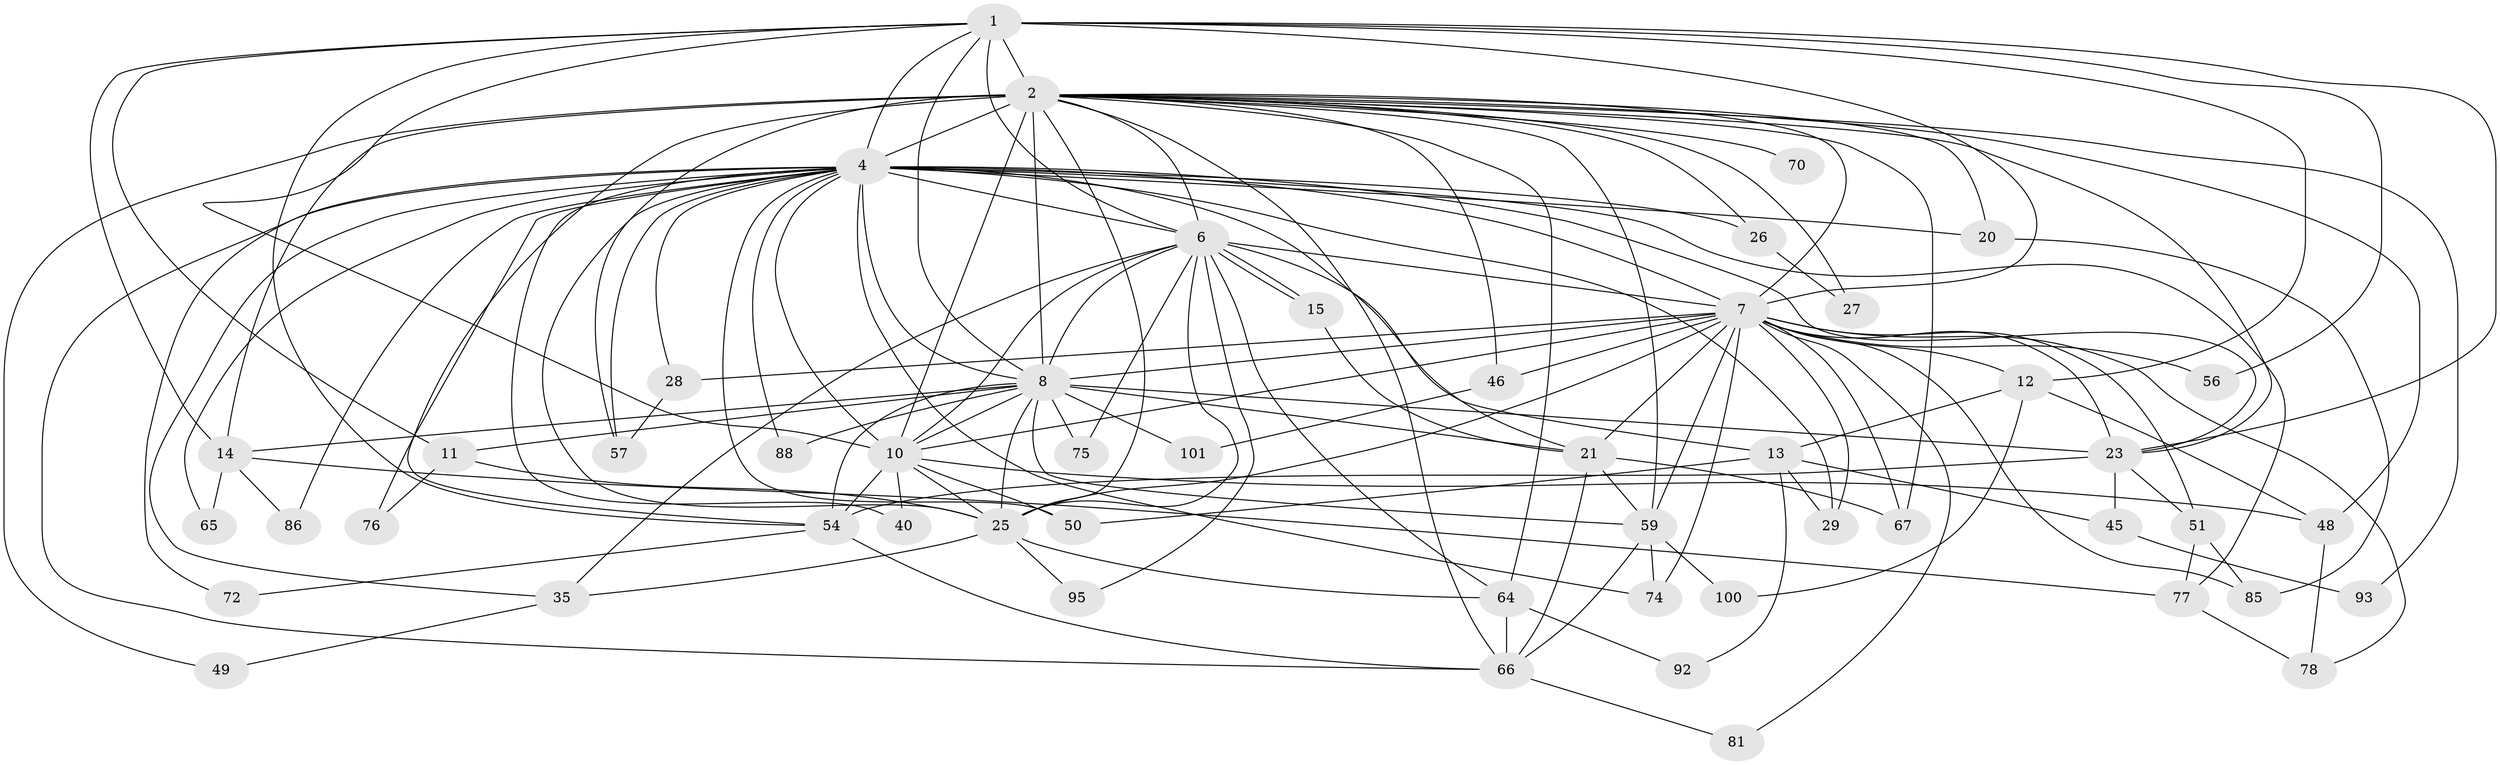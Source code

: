// original degree distribution, {18: 0.007633587786259542, 21: 0.015267175572519083, 15: 0.007633587786259542, 20: 0.015267175572519083, 29: 0.015267175572519083, 24: 0.007633587786259542, 17: 0.007633587786259542, 4: 0.12213740458015267, 6: 0.04580152671755725, 7: 0.015267175572519083, 3: 0.21374045801526717, 8: 0.022900763358778626, 2: 0.48854961832061067, 5: 0.015267175572519083}
// Generated by graph-tools (version 1.1) at 2025/17/03/04/25 18:17:31]
// undirected, 52 vertices, 141 edges
graph export_dot {
graph [start="1"]
  node [color=gray90,style=filled];
  1;
  2 [super="+42+5+44+53+30+16+3+17"];
  4 [super="+38+9"];
  6 [super="+124"];
  7 [super="+34+61"];
  8 [super="+24+18+127+32+108"];
  10;
  11 [super="+68"];
  12;
  13 [super="+91"];
  14 [super="+105+118"];
  15;
  20;
  21 [super="+112+39"];
  23 [super="+33+47"];
  25 [super="+36+117+82+31"];
  26;
  27;
  28;
  29;
  35 [super="+110"];
  40;
  45;
  46 [super="+96"];
  48;
  49;
  50 [super="+60+107"];
  51;
  54 [super="+116+121+97"];
  56;
  57 [super="+90"];
  59 [super="+106+84"];
  64 [super="+71+73"];
  65;
  66 [super="+94+103"];
  67 [super="+104"];
  70;
  72;
  74 [super="+87"];
  75;
  76;
  77;
  78 [super="+109"];
  81;
  85 [super="+119"];
  86;
  88;
  92;
  93;
  95;
  100;
  101;
  1 -- 2 [weight=5];
  1 -- 4 [weight=2];
  1 -- 6;
  1 -- 7;
  1 -- 8 [weight=2];
  1 -- 10;
  1 -- 11;
  1 -- 12;
  1 -- 56;
  1 -- 23;
  1 -- 14;
  1 -- 54;
  2 -- 4 [weight=12];
  2 -- 6 [weight=5];
  2 -- 7 [weight=5];
  2 -- 8 [weight=6];
  2 -- 10 [weight=5];
  2 -- 27;
  2 -- 49;
  2 -- 64 [weight=4];
  2 -- 66;
  2 -- 70;
  2 -- 48;
  2 -- 54;
  2 -- 25 [weight=3];
  2 -- 57;
  2 -- 20;
  2 -- 67;
  2 -- 14 [weight=2];
  2 -- 23 [weight=2];
  2 -- 26;
  2 -- 46;
  2 -- 59;
  2 -- 93;
  4 -- 6 [weight=2];
  4 -- 7 [weight=4];
  4 -- 8 [weight=3];
  4 -- 10 [weight=3];
  4 -- 20;
  4 -- 26;
  4 -- 66;
  4 -- 21 [weight=2];
  4 -- 65;
  4 -- 72;
  4 -- 74;
  4 -- 76;
  4 -- 77;
  4 -- 86;
  4 -- 23;
  4 -- 88;
  4 -- 25 [weight=2];
  4 -- 28;
  4 -- 29;
  4 -- 35;
  4 -- 40;
  4 -- 50 [weight=2];
  4 -- 57;
  6 -- 7 [weight=2];
  6 -- 8;
  6 -- 10;
  6 -- 13;
  6 -- 15;
  6 -- 15;
  6 -- 75;
  6 -- 95;
  6 -- 64;
  6 -- 25;
  6 -- 35;
  7 -- 8 [weight=2];
  7 -- 10;
  7 -- 12 [weight=2];
  7 -- 21;
  7 -- 23;
  7 -- 25 [weight=2];
  7 -- 28;
  7 -- 29;
  7 -- 46 [weight=2];
  7 -- 51;
  7 -- 56;
  7 -- 59 [weight=2];
  7 -- 81;
  7 -- 67;
  7 -- 85;
  7 -- 74;
  7 -- 78;
  8 -- 10;
  8 -- 11;
  8 -- 14;
  8 -- 21;
  8 -- 25;
  8 -- 59;
  8 -- 75;
  8 -- 101;
  8 -- 23 [weight=2];
  8 -- 88;
  8 -- 54 [weight=2];
  10 -- 40;
  10 -- 48;
  10 -- 50;
  10 -- 54;
  10 -- 25;
  11 -- 76;
  11 -- 25;
  12 -- 13;
  12 -- 48;
  12 -- 100;
  13 -- 45;
  13 -- 50;
  13 -- 92;
  13 -- 29;
  14 -- 65;
  14 -- 86;
  14 -- 77;
  15 -- 21;
  20 -- 85;
  21 -- 66;
  21 -- 67 [weight=2];
  21 -- 59;
  23 -- 51;
  23 -- 45;
  23 -- 54;
  25 -- 35;
  25 -- 95;
  25 -- 64;
  26 -- 27;
  28 -- 57;
  35 -- 49;
  45 -- 93;
  46 -- 101;
  48 -- 78;
  51 -- 77;
  51 -- 85;
  54 -- 72;
  54 -- 66;
  59 -- 100;
  59 -- 66;
  59 -- 74;
  64 -- 92;
  64 -- 66;
  66 -- 81;
  77 -- 78;
}
